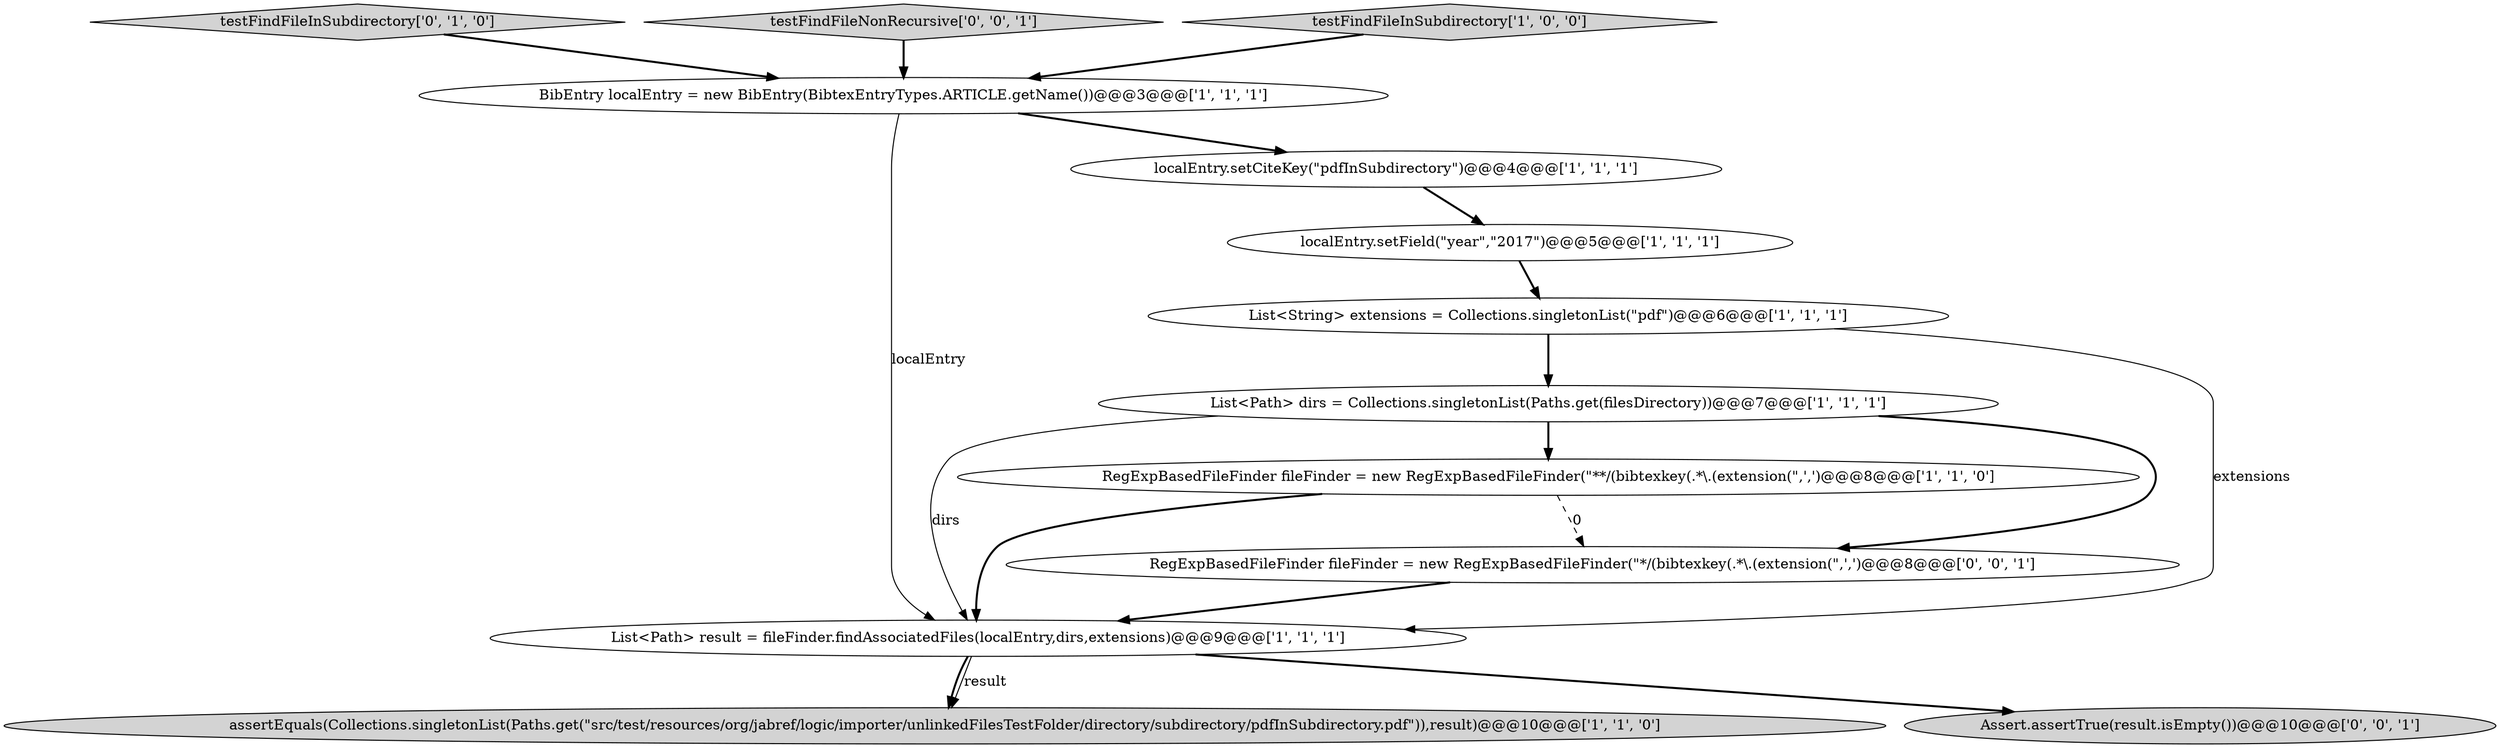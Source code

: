 digraph {
8 [style = filled, label = "List<Path> dirs = Collections.singletonList(Paths.get(filesDirectory))@@@7@@@['1', '1', '1']", fillcolor = white, shape = ellipse image = "AAA0AAABBB1BBB"];
0 [style = filled, label = "List<Path> result = fileFinder.findAssociatedFiles(localEntry,dirs,extensions)@@@9@@@['1', '1', '1']", fillcolor = white, shape = ellipse image = "AAA0AAABBB1BBB"];
2 [style = filled, label = "localEntry.setCiteKey(\"pdfInSubdirectory\")@@@4@@@['1', '1', '1']", fillcolor = white, shape = ellipse image = "AAA0AAABBB1BBB"];
7 [style = filled, label = "BibEntry localEntry = new BibEntry(BibtexEntryTypes.ARTICLE.getName())@@@3@@@['1', '1', '1']", fillcolor = white, shape = ellipse image = "AAA0AAABBB1BBB"];
1 [style = filled, label = "assertEquals(Collections.singletonList(Paths.get(\"src/test/resources/org/jabref/logic/importer/unlinkedFilesTestFolder/directory/subdirectory/pdfInSubdirectory.pdf\")),result)@@@10@@@['1', '1', '0']", fillcolor = lightgray, shape = ellipse image = "AAA0AAABBB1BBB"];
9 [style = filled, label = "testFindFileInSubdirectory['0', '1', '0']", fillcolor = lightgray, shape = diamond image = "AAA0AAABBB2BBB"];
10 [style = filled, label = "testFindFileNonRecursive['0', '0', '1']", fillcolor = lightgray, shape = diamond image = "AAA0AAABBB3BBB"];
4 [style = filled, label = "testFindFileInSubdirectory['1', '0', '0']", fillcolor = lightgray, shape = diamond image = "AAA0AAABBB1BBB"];
11 [style = filled, label = "Assert.assertTrue(result.isEmpty())@@@10@@@['0', '0', '1']", fillcolor = lightgray, shape = ellipse image = "AAA0AAABBB3BBB"];
6 [style = filled, label = "localEntry.setField(\"year\",\"2017\")@@@5@@@['1', '1', '1']", fillcolor = white, shape = ellipse image = "AAA0AAABBB1BBB"];
3 [style = filled, label = "List<String> extensions = Collections.singletonList(\"pdf\")@@@6@@@['1', '1', '1']", fillcolor = white, shape = ellipse image = "AAA0AAABBB1BBB"];
5 [style = filled, label = "RegExpBasedFileFinder fileFinder = new RegExpBasedFileFinder(\"**/(bibtexkey(.*\\.(extension(\",',')@@@8@@@['1', '1', '0']", fillcolor = white, shape = ellipse image = "AAA0AAABBB1BBB"];
12 [style = filled, label = "RegExpBasedFileFinder fileFinder = new RegExpBasedFileFinder(\"*/(bibtexkey(.*\\.(extension(\",',')@@@8@@@['0', '0', '1']", fillcolor = white, shape = ellipse image = "AAA0AAABBB3BBB"];
6->3 [style = bold, label=""];
0->11 [style = bold, label=""];
5->12 [style = dashed, label="0"];
3->0 [style = solid, label="extensions"];
8->5 [style = bold, label=""];
5->0 [style = bold, label=""];
9->7 [style = bold, label=""];
7->0 [style = solid, label="localEntry"];
12->0 [style = bold, label=""];
7->2 [style = bold, label=""];
2->6 [style = bold, label=""];
3->8 [style = bold, label=""];
0->1 [style = bold, label=""];
4->7 [style = bold, label=""];
10->7 [style = bold, label=""];
8->0 [style = solid, label="dirs"];
0->1 [style = solid, label="result"];
8->12 [style = bold, label=""];
}
